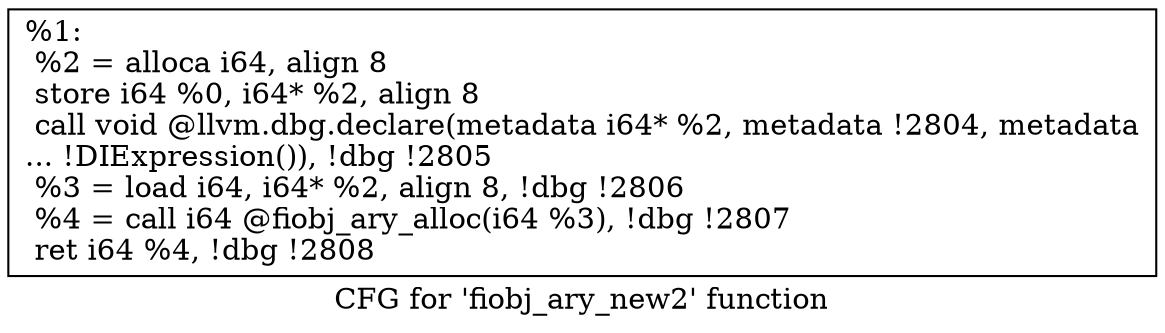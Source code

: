 digraph "CFG for 'fiobj_ary_new2' function" {
	label="CFG for 'fiobj_ary_new2' function";

	Node0x556851a556e0 [shape=record,label="{%1:\l  %2 = alloca i64, align 8\l  store i64 %0, i64* %2, align 8\l  call void @llvm.dbg.declare(metadata i64* %2, metadata !2804, metadata\l... !DIExpression()), !dbg !2805\l  %3 = load i64, i64* %2, align 8, !dbg !2806\l  %4 = call i64 @fiobj_ary_alloc(i64 %3), !dbg !2807\l  ret i64 %4, !dbg !2808\l}"];
}
